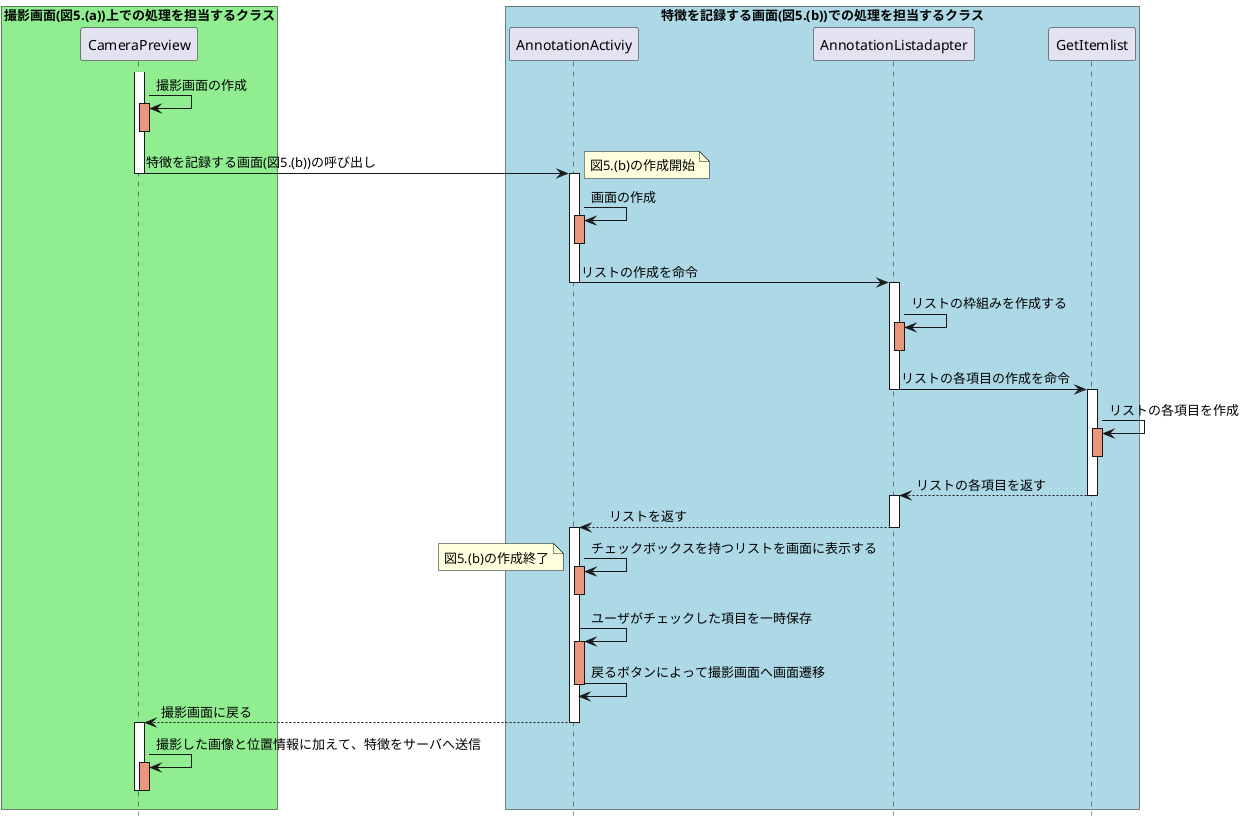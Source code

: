 @startuml

'actor ユーザ as u

box "撮影画面(図5.(a))上での処理を担当するクラス" #LightGreen
participant CameraPreview as cp

'u -> cp:撮影画面(図5.(a))の呼び出し
activate cp

cp -> cp :撮影画面の作成
activate cp #DarkSalmon
deactivate cp
end box

hide footbox

box "特徴を記録する画面(図5.(b))での処理を担当するクラス" #LightBlue
participant AnnotationActiviy as main
participant AnnotationListadapter as adapter
participant GetItemlist as get
end box

'
'==　図5.(b)の画面の作成開始 ==



cp -> main:特徴を記録する画面(図5.(b))の呼び出し
note right :図5.(b)の作成開始
deactivate cp
activate main



main -> main :画面の作成
activate main #DarkSalmon
deactivate main
main -> adapter : リストの作成を命令

deactivate main
activate adapter
adapter -> adapter :リストの枠組みを作成する
activate adapter #DarkSalmon
deactivate adapter
adapter -> get :リストの各項目の作成を命令
deactivate adapter
activate get



get -> get :リストの各項目を作成
activate get #DarkSalmon
deactivate get
'note left :リストの各項目は植物の特徴とチェックボックスを保持する
get --> adapter : リストの各項目を返す
deactivate get
activate adapter


adapter --> main:　リストを返す
deactivate adapter
activate main
main -> main: チェックボックスを持つリストを画面に表示する
activate main #darksalmon
deactivate main



'==　画面の作成終了==
note left: 図5.(b)の作成終了
'deactivate main




'== ユーザによる観察した特徴の記録 ==

main -> main:ユーザがチェックした項目を一時保存
activate main #darksalmon

main -> main:戻るボタンによって撮影画面へ画面遷移
deactivate main
main --> cp :撮影画面に戻る
deactivate main

'...
'...
'== 観察結果の送信 ==
box "サーバ"

'database サーバ側のデータベース as db2

endbox
activate cp
cp -> cp:撮影した画像と位置情報に加えて、特徴をサーバへ送信
activate cp #darksalmon
deactivate cp
deactivate cp



@enduml